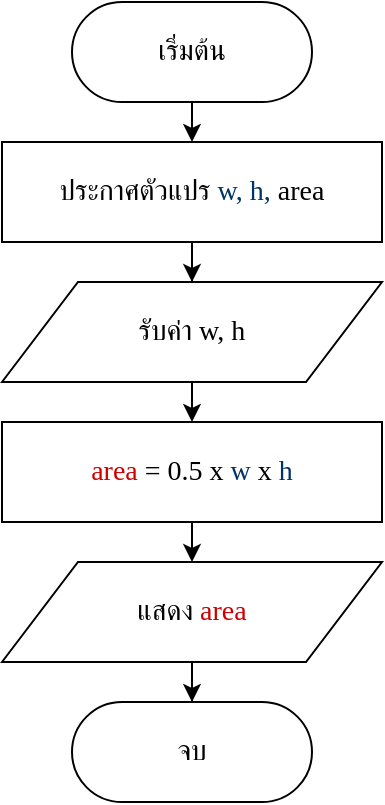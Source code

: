 <mxfile version="12.7.2" type="github">
  <diagram id="u7UtX-OBa40IpuXoaNEF" name="หน้า-1">
    <mxGraphModel dx="815" dy="480" grid="1" gridSize="10" guides="1" tooltips="1" connect="1" arrows="1" fold="1" page="1" pageScale="1" pageWidth="850" pageHeight="1100" math="0" shadow="0" extFonts="Kanit^https://fonts.googleapis.com/css?family=Kanit">
      <root>
        <mxCell id="0" />
        <mxCell id="1" parent="0" />
        <mxCell id="h8JRblbBfnmHyVmlJrzL-3" style="edgeStyle=orthogonalEdgeStyle;rounded=0;orthogonalLoop=1;jettySize=auto;html=1;exitX=0.5;exitY=1;exitDx=0;exitDy=0;entryX=0.5;entryY=0;entryDx=0;entryDy=0;" edge="1" parent="1" source="h8JRblbBfnmHyVmlJrzL-1" target="h8JRblbBfnmHyVmlJrzL-2">
          <mxGeometry relative="1" as="geometry" />
        </mxCell>
        <mxCell id="h8JRblbBfnmHyVmlJrzL-1" value="&lt;font face=&quot;Kanit&quot; style=&quot;font-size: 14px&quot;&gt;เริ่มต้น&lt;/font&gt;" style="rounded=1;whiteSpace=wrap;html=1;arcSize=50;" vertex="1" parent="1">
          <mxGeometry x="340" y="40" width="120" height="50" as="geometry" />
        </mxCell>
        <mxCell id="h8JRblbBfnmHyVmlJrzL-5" style="edgeStyle=orthogonalEdgeStyle;rounded=0;orthogonalLoop=1;jettySize=auto;html=1;exitX=0.5;exitY=1;exitDx=0;exitDy=0;" edge="1" parent="1" source="h8JRblbBfnmHyVmlJrzL-2" target="h8JRblbBfnmHyVmlJrzL-4">
          <mxGeometry relative="1" as="geometry" />
        </mxCell>
        <mxCell id="h8JRblbBfnmHyVmlJrzL-2" value="&lt;font face=&quot;Kanit&quot; style=&quot;font-size: 14px&quot;&gt;ประกาศตัวแปร &lt;font color=&quot;#003366&quot;&gt;w, h,&lt;/font&gt; area&lt;/font&gt;" style="rounded=0;whiteSpace=wrap;html=1;" vertex="1" parent="1">
          <mxGeometry x="305" y="110" width="190" height="50" as="geometry" />
        </mxCell>
        <mxCell id="h8JRblbBfnmHyVmlJrzL-7" style="edgeStyle=orthogonalEdgeStyle;rounded=0;orthogonalLoop=1;jettySize=auto;html=1;exitX=0.5;exitY=1;exitDx=0;exitDy=0;entryX=0.5;entryY=0;entryDx=0;entryDy=0;" edge="1" parent="1" source="h8JRblbBfnmHyVmlJrzL-4" target="h8JRblbBfnmHyVmlJrzL-6">
          <mxGeometry relative="1" as="geometry" />
        </mxCell>
        <mxCell id="h8JRblbBfnmHyVmlJrzL-4" value="&lt;font style=&quot;font-size: 14px&quot;&gt;รับค่า w, h&lt;/font&gt;" style="shape=parallelogram;perimeter=parallelogramPerimeter;whiteSpace=wrap;html=1;fontFamily=Kanit;FType=g;" vertex="1" parent="1">
          <mxGeometry x="305" y="180" width="190" height="50" as="geometry" />
        </mxCell>
        <mxCell id="h8JRblbBfnmHyVmlJrzL-10" style="edgeStyle=orthogonalEdgeStyle;rounded=0;orthogonalLoop=1;jettySize=auto;html=1;exitX=0.5;exitY=1;exitDx=0;exitDy=0;entryX=0.5;entryY=0;entryDx=0;entryDy=0;" edge="1" parent="1" source="h8JRblbBfnmHyVmlJrzL-6" target="h8JRblbBfnmHyVmlJrzL-8">
          <mxGeometry relative="1" as="geometry" />
        </mxCell>
        <mxCell id="h8JRblbBfnmHyVmlJrzL-6" value="&lt;font face=&quot;Kanit&quot; style=&quot;font-size: 14px&quot;&gt;&lt;font color=&quot;#cc0000&quot;&gt;area&lt;/font&gt; = 0.5 x &lt;font color=&quot;#003366&quot;&gt;w&lt;/font&gt; x &lt;font color=&quot;#003366&quot;&gt;h&lt;/font&gt;&lt;/font&gt;" style="rounded=0;whiteSpace=wrap;html=1;" vertex="1" parent="1">
          <mxGeometry x="305" y="250" width="190" height="50" as="geometry" />
        </mxCell>
        <mxCell id="h8JRblbBfnmHyVmlJrzL-12" style="edgeStyle=orthogonalEdgeStyle;rounded=0;orthogonalLoop=1;jettySize=auto;html=1;exitX=0.5;exitY=1;exitDx=0;exitDy=0;" edge="1" parent="1" source="h8JRblbBfnmHyVmlJrzL-8" target="h8JRblbBfnmHyVmlJrzL-11">
          <mxGeometry relative="1" as="geometry" />
        </mxCell>
        <mxCell id="h8JRblbBfnmHyVmlJrzL-8" value="&lt;span style=&quot;font-size: 14px&quot;&gt;แสดง &lt;font color=&quot;#cc0000&quot;&gt;area&lt;/font&gt;&lt;/span&gt;" style="shape=parallelogram;perimeter=parallelogramPerimeter;whiteSpace=wrap;html=1;fontFamily=Kanit;FType=g;" vertex="1" parent="1">
          <mxGeometry x="305" y="320" width="190" height="50" as="geometry" />
        </mxCell>
        <mxCell id="h8JRblbBfnmHyVmlJrzL-11" value="&lt;font face=&quot;Kanit&quot; style=&quot;font-size: 14px&quot;&gt;จบ&lt;/font&gt;" style="rounded=1;whiteSpace=wrap;html=1;arcSize=50;" vertex="1" parent="1">
          <mxGeometry x="340" y="390" width="120" height="50" as="geometry" />
        </mxCell>
      </root>
    </mxGraphModel>
  </diagram>
</mxfile>
